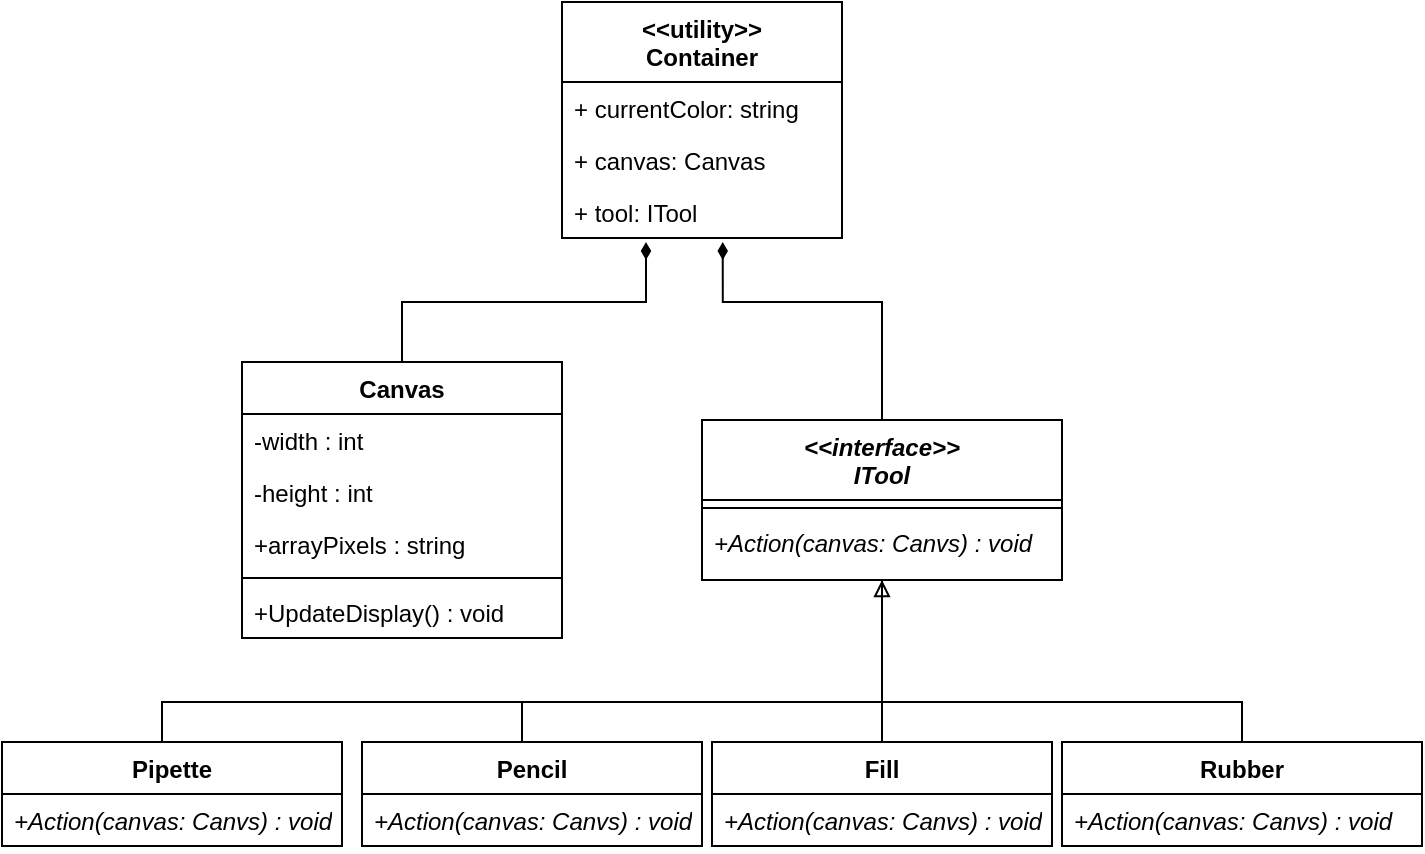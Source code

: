 <mxfile version="14.5.1" type="device"><diagram id="C5RBs43oDa-KdzZeNtuy" name="Page-1"><mxGraphModel dx="1038" dy="647" grid="1" gridSize="10" guides="1" tooltips="1" connect="1" arrows="1" fold="1" page="1" pageScale="1" pageWidth="827" pageHeight="1169" math="0" shadow="0"><root><mxCell id="WIyWlLk6GJQsqaUBKTNV-0"/><mxCell id="WIyWlLk6GJQsqaUBKTNV-1" parent="WIyWlLk6GJQsqaUBKTNV-0"/><mxCell id="Wv9nTkSxpjRkTDxQp86z-23" style="edgeStyle=orthogonalEdgeStyle;rounded=0;orthogonalLoop=1;jettySize=auto;html=1;exitX=0.5;exitY=0;exitDx=0;exitDy=0;entryX=0.3;entryY=1.077;entryDx=0;entryDy=0;entryPerimeter=0;endArrow=diamondThin;endFill=1;" parent="WIyWlLk6GJQsqaUBKTNV-1" source="zkfFHV4jXpPFQw0GAbJ--0" target="Wv9nTkSxpjRkTDxQp86z-22" edge="1"><mxGeometry relative="1" as="geometry"><Array as="points"><mxPoint x="240" y="190"/><mxPoint x="362" y="190"/></Array></mxGeometry></mxCell><mxCell id="zkfFHV4jXpPFQw0GAbJ--0" value="Сanvas" style="swimlane;fontStyle=1;align=center;verticalAlign=top;childLayout=stackLayout;horizontal=1;startSize=26;horizontalStack=0;resizeParent=1;resizeLast=0;collapsible=1;marginBottom=0;rounded=0;shadow=0;strokeWidth=1;" parent="WIyWlLk6GJQsqaUBKTNV-1" vertex="1"><mxGeometry x="160" y="220" width="160" height="138" as="geometry"><mxRectangle x="230" y="140" width="160" height="26" as="alternateBounds"/></mxGeometry></mxCell><mxCell id="zkfFHV4jXpPFQw0GAbJ--1" value="-width : int" style="text;align=left;verticalAlign=top;spacingLeft=4;spacingRight=4;overflow=hidden;rotatable=0;points=[[0,0.5],[1,0.5]];portConstraint=eastwest;" parent="zkfFHV4jXpPFQw0GAbJ--0" vertex="1"><mxGeometry y="26" width="160" height="26" as="geometry"/></mxCell><mxCell id="zkfFHV4jXpPFQw0GAbJ--2" value="-height : int" style="text;align=left;verticalAlign=top;spacingLeft=4;spacingRight=4;overflow=hidden;rotatable=0;points=[[0,0.5],[1,0.5]];portConstraint=eastwest;rounded=0;shadow=0;html=0;" parent="zkfFHV4jXpPFQw0GAbJ--0" vertex="1"><mxGeometry y="52" width="160" height="26" as="geometry"/></mxCell><mxCell id="zkfFHV4jXpPFQw0GAbJ--3" value="+arrayPixels : string" style="text;align=left;verticalAlign=top;spacingLeft=4;spacingRight=4;overflow=hidden;rotatable=0;points=[[0,0.5],[1,0.5]];portConstraint=eastwest;rounded=0;shadow=0;html=0;" parent="zkfFHV4jXpPFQw0GAbJ--0" vertex="1"><mxGeometry y="78" width="160" height="26" as="geometry"/></mxCell><mxCell id="zkfFHV4jXpPFQw0GAbJ--4" value="" style="line;html=1;strokeWidth=1;align=left;verticalAlign=middle;spacingTop=-1;spacingLeft=3;spacingRight=3;rotatable=0;labelPosition=right;points=[];portConstraint=eastwest;" parent="zkfFHV4jXpPFQw0GAbJ--0" vertex="1"><mxGeometry y="104" width="160" height="8" as="geometry"/></mxCell><mxCell id="zkfFHV4jXpPFQw0GAbJ--5" value="+UpdateDisplay() : void" style="text;align=left;verticalAlign=top;spacingLeft=4;spacingRight=4;overflow=hidden;rotatable=0;points=[[0,0.5],[1,0.5]];portConstraint=eastwest;" parent="zkfFHV4jXpPFQw0GAbJ--0" vertex="1"><mxGeometry y="112" width="160" height="26" as="geometry"/></mxCell><mxCell id="Wv9nTkSxpjRkTDxQp86z-24" style="edgeStyle=orthogonalEdgeStyle;rounded=0;orthogonalLoop=1;jettySize=auto;html=1;exitX=0.5;exitY=0;exitDx=0;exitDy=0;entryX=0.574;entryY=1.077;entryDx=0;entryDy=0;entryPerimeter=0;endArrow=diamondThin;endFill=1;" parent="WIyWlLk6GJQsqaUBKTNV-1" source="1aP_T1ZPW_lzysKxRq2j-0" target="Wv9nTkSxpjRkTDxQp86z-22" edge="1"><mxGeometry relative="1" as="geometry"><Array as="points"><mxPoint x="480" y="190"/><mxPoint x="400" y="190"/></Array></mxGeometry></mxCell><mxCell id="1aP_T1ZPW_lzysKxRq2j-0" value="&lt;&lt;interface&gt;&gt;&#10;ITool" style="swimlane;fontStyle=3;align=center;verticalAlign=top;childLayout=stackLayout;horizontal=1;startSize=40;horizontalStack=0;resizeParent=1;resizeLast=0;collapsible=1;marginBottom=0;rounded=0;shadow=0;strokeWidth=1;" parent="WIyWlLk6GJQsqaUBKTNV-1" vertex="1"><mxGeometry x="390" y="249" width="180" height="80" as="geometry"><mxRectangle x="230" y="140" width="160" height="26" as="alternateBounds"/></mxGeometry></mxCell><mxCell id="1aP_T1ZPW_lzysKxRq2j-4" value="" style="line;html=1;strokeWidth=1;align=left;verticalAlign=middle;spacingTop=-1;spacingLeft=3;spacingRight=3;rotatable=0;labelPosition=right;points=[];portConstraint=eastwest;" parent="1aP_T1ZPW_lzysKxRq2j-0" vertex="1"><mxGeometry y="40" width="180" height="8" as="geometry"/></mxCell><mxCell id="1aP_T1ZPW_lzysKxRq2j-5" value="+Action(canvas: Canvs) : void" style="text;align=left;verticalAlign=top;spacingLeft=4;spacingRight=4;overflow=hidden;rotatable=0;points=[[0,0.5],[1,0.5]];portConstraint=eastwest;fontStyle=2" parent="1aP_T1ZPW_lzysKxRq2j-0" vertex="1"><mxGeometry y="48" width="180" height="26" as="geometry"/></mxCell><mxCell id="1aP_T1ZPW_lzysKxRq2j-14" style="edgeStyle=orthogonalEdgeStyle;rounded=0;orthogonalLoop=1;jettySize=auto;html=1;entryX=0.5;entryY=1;entryDx=0;entryDy=0;endArrow=none;endFill=0;" parent="WIyWlLk6GJQsqaUBKTNV-1" source="1aP_T1ZPW_lzysKxRq2j-6" target="1aP_T1ZPW_lzysKxRq2j-0" edge="1"><mxGeometry relative="1" as="geometry"><Array as="points"><mxPoint x="300" y="390"/><mxPoint x="480" y="390"/></Array></mxGeometry></mxCell><mxCell id="1aP_T1ZPW_lzysKxRq2j-6" value="Pencil" style="swimlane;fontStyle=1;align=center;verticalAlign=top;childLayout=stackLayout;horizontal=1;startSize=26;horizontalStack=0;resizeParent=1;resizeLast=0;collapsible=1;marginBottom=0;rounded=0;shadow=0;strokeWidth=1;" parent="WIyWlLk6GJQsqaUBKTNV-1" vertex="1"><mxGeometry x="220" y="410" width="170" height="52" as="geometry"><mxRectangle x="230" y="140" width="160" height="26" as="alternateBounds"/></mxGeometry></mxCell><mxCell id="v1Z_Q0cYhGDHf9a0KrcN-6" value="+Action(canvas: Canvs) : void" style="text;align=left;verticalAlign=top;spacingLeft=4;spacingRight=4;overflow=hidden;rotatable=0;points=[[0,0.5],[1,0.5]];portConstraint=eastwest;fontStyle=2" vertex="1" parent="1aP_T1ZPW_lzysKxRq2j-6"><mxGeometry y="26" width="170" height="26" as="geometry"/></mxCell><mxCell id="1aP_T1ZPW_lzysKxRq2j-15" style="edgeStyle=orthogonalEdgeStyle;rounded=0;orthogonalLoop=1;jettySize=auto;html=1;entryX=0.5;entryY=1;entryDx=0;entryDy=0;endArrow=block;endFill=0;" parent="WIyWlLk6GJQsqaUBKTNV-1" source="1aP_T1ZPW_lzysKxRq2j-10" target="1aP_T1ZPW_lzysKxRq2j-0" edge="1"><mxGeometry relative="1" as="geometry"/></mxCell><mxCell id="1aP_T1ZPW_lzysKxRq2j-10" value="Fill" style="swimlane;fontStyle=1;align=center;verticalAlign=top;childLayout=stackLayout;horizontal=1;startSize=26;horizontalStack=0;resizeParent=1;resizeLast=0;collapsible=1;marginBottom=0;rounded=0;shadow=0;strokeWidth=1;" parent="WIyWlLk6GJQsqaUBKTNV-1" vertex="1"><mxGeometry x="395" y="410" width="170" height="52" as="geometry"><mxRectangle x="230" y="140" width="160" height="26" as="alternateBounds"/></mxGeometry></mxCell><mxCell id="v1Z_Q0cYhGDHf9a0KrcN-7" value="+Action(canvas: Canvs) : void" style="text;align=left;verticalAlign=top;spacingLeft=4;spacingRight=4;overflow=hidden;rotatable=0;points=[[0,0.5],[1,0.5]];portConstraint=eastwest;fontStyle=2" vertex="1" parent="1aP_T1ZPW_lzysKxRq2j-10"><mxGeometry y="26" width="170" height="26" as="geometry"/></mxCell><mxCell id="1aP_T1ZPW_lzysKxRq2j-13" style="edgeStyle=orthogonalEdgeStyle;rounded=0;orthogonalLoop=1;jettySize=auto;html=1;entryX=0.5;entryY=1;entryDx=0;entryDy=0;endArrow=none;endFill=0;" parent="WIyWlLk6GJQsqaUBKTNV-1" source="1aP_T1ZPW_lzysKxRq2j-11" target="1aP_T1ZPW_lzysKxRq2j-0" edge="1"><mxGeometry relative="1" as="geometry"><Array as="points"><mxPoint x="120" y="390"/><mxPoint x="480" y="390"/></Array></mxGeometry></mxCell><mxCell id="1aP_T1ZPW_lzysKxRq2j-11" value="Pipette" style="swimlane;fontStyle=1;align=center;verticalAlign=top;childLayout=stackLayout;horizontal=1;startSize=26;horizontalStack=0;resizeParent=1;resizeLast=0;collapsible=1;marginBottom=0;rounded=0;shadow=0;strokeWidth=1;" parent="WIyWlLk6GJQsqaUBKTNV-1" vertex="1"><mxGeometry x="40" y="410" width="170" height="52" as="geometry"><mxRectangle x="230" y="140" width="160" height="26" as="alternateBounds"/></mxGeometry></mxCell><mxCell id="v1Z_Q0cYhGDHf9a0KrcN-5" value="+Action(canvas: Canvs) : void" style="text;align=left;verticalAlign=top;spacingLeft=4;spacingRight=4;overflow=hidden;rotatable=0;points=[[0,0.5],[1,0.5]];portConstraint=eastwest;fontStyle=2" vertex="1" parent="1aP_T1ZPW_lzysKxRq2j-11"><mxGeometry y="26" width="170" height="26" as="geometry"/></mxCell><mxCell id="1aP_T1ZPW_lzysKxRq2j-16" style="edgeStyle=orthogonalEdgeStyle;rounded=0;orthogonalLoop=1;jettySize=auto;html=1;endArrow=none;endFill=0;" parent="WIyWlLk6GJQsqaUBKTNV-1" source="1aP_T1ZPW_lzysKxRq2j-12" edge="1"><mxGeometry relative="1" as="geometry"><mxPoint x="480" y="360" as="targetPoint"/><Array as="points"><mxPoint x="660" y="390"/><mxPoint x="480" y="390"/></Array></mxGeometry></mxCell><mxCell id="1aP_T1ZPW_lzysKxRq2j-12" value="Rubber" style="swimlane;fontStyle=1;align=center;verticalAlign=top;childLayout=stackLayout;horizontal=1;startSize=26;horizontalStack=0;resizeParent=1;resizeLast=0;collapsible=1;marginBottom=0;rounded=0;shadow=0;strokeWidth=1;" parent="WIyWlLk6GJQsqaUBKTNV-1" vertex="1"><mxGeometry x="570" y="410" width="180" height="52" as="geometry"><mxRectangle x="230" y="140" width="160" height="26" as="alternateBounds"/></mxGeometry></mxCell><mxCell id="v1Z_Q0cYhGDHf9a0KrcN-8" value="+Action(canvas: Canvs) : void" style="text;align=left;verticalAlign=top;spacingLeft=4;spacingRight=4;overflow=hidden;rotatable=0;points=[[0,0.5],[1,0.5]];portConstraint=eastwest;fontStyle=2" vertex="1" parent="1aP_T1ZPW_lzysKxRq2j-12"><mxGeometry y="26" width="180" height="26" as="geometry"/></mxCell><mxCell id="Wv9nTkSxpjRkTDxQp86z-19" value="&lt;&lt;utility&gt;&gt;&#10;Container" style="swimlane;fontStyle=1;childLayout=stackLayout;horizontal=1;startSize=40;fillColor=none;horizontalStack=0;resizeParent=1;resizeParentMax=0;resizeLast=0;collapsible=1;marginBottom=0;" parent="WIyWlLk6GJQsqaUBKTNV-1" vertex="1"><mxGeometry x="320" y="40" width="140" height="118" as="geometry"><mxRectangle x="350" y="40" width="90" height="30" as="alternateBounds"/></mxGeometry></mxCell><mxCell id="Wv9nTkSxpjRkTDxQp86z-20" value="+ currentColor: string" style="text;strokeColor=none;fillColor=none;align=left;verticalAlign=top;spacingLeft=4;spacingRight=4;overflow=hidden;rotatable=0;points=[[0,0.5],[1,0.5]];portConstraint=eastwest;" parent="Wv9nTkSxpjRkTDxQp86z-19" vertex="1"><mxGeometry y="40" width="140" height="26" as="geometry"/></mxCell><mxCell id="Wv9nTkSxpjRkTDxQp86z-21" value="+ canvas: Canvas" style="text;strokeColor=none;fillColor=none;align=left;verticalAlign=top;spacingLeft=4;spacingRight=4;overflow=hidden;rotatable=0;points=[[0,0.5],[1,0.5]];portConstraint=eastwest;" parent="Wv9nTkSxpjRkTDxQp86z-19" vertex="1"><mxGeometry y="66" width="140" height="26" as="geometry"/></mxCell><mxCell id="Wv9nTkSxpjRkTDxQp86z-22" value="+ tool: ITool" style="text;strokeColor=none;fillColor=none;align=left;verticalAlign=top;spacingLeft=4;spacingRight=4;overflow=hidden;rotatable=0;points=[[0,0.5],[1,0.5]];portConstraint=eastwest;" parent="Wv9nTkSxpjRkTDxQp86z-19" vertex="1"><mxGeometry y="92" width="140" height="26" as="geometry"/></mxCell></root></mxGraphModel></diagram></mxfile>